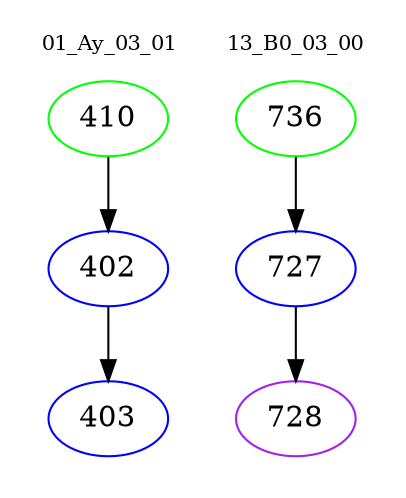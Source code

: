 digraph{
subgraph cluster_0 {
color = white
label = "01_Ay_03_01";
fontsize=10;
T0_410 [label="410", color="green"]
T0_410 -> T0_402 [color="black"]
T0_402 [label="402", color="blue"]
T0_402 -> T0_403 [color="black"]
T0_403 [label="403", color="blue"]
}
subgraph cluster_1 {
color = white
label = "13_B0_03_00";
fontsize=10;
T1_736 [label="736", color="green"]
T1_736 -> T1_727 [color="black"]
T1_727 [label="727", color="blue"]
T1_727 -> T1_728 [color="black"]
T1_728 [label="728", color="purple"]
}
}
